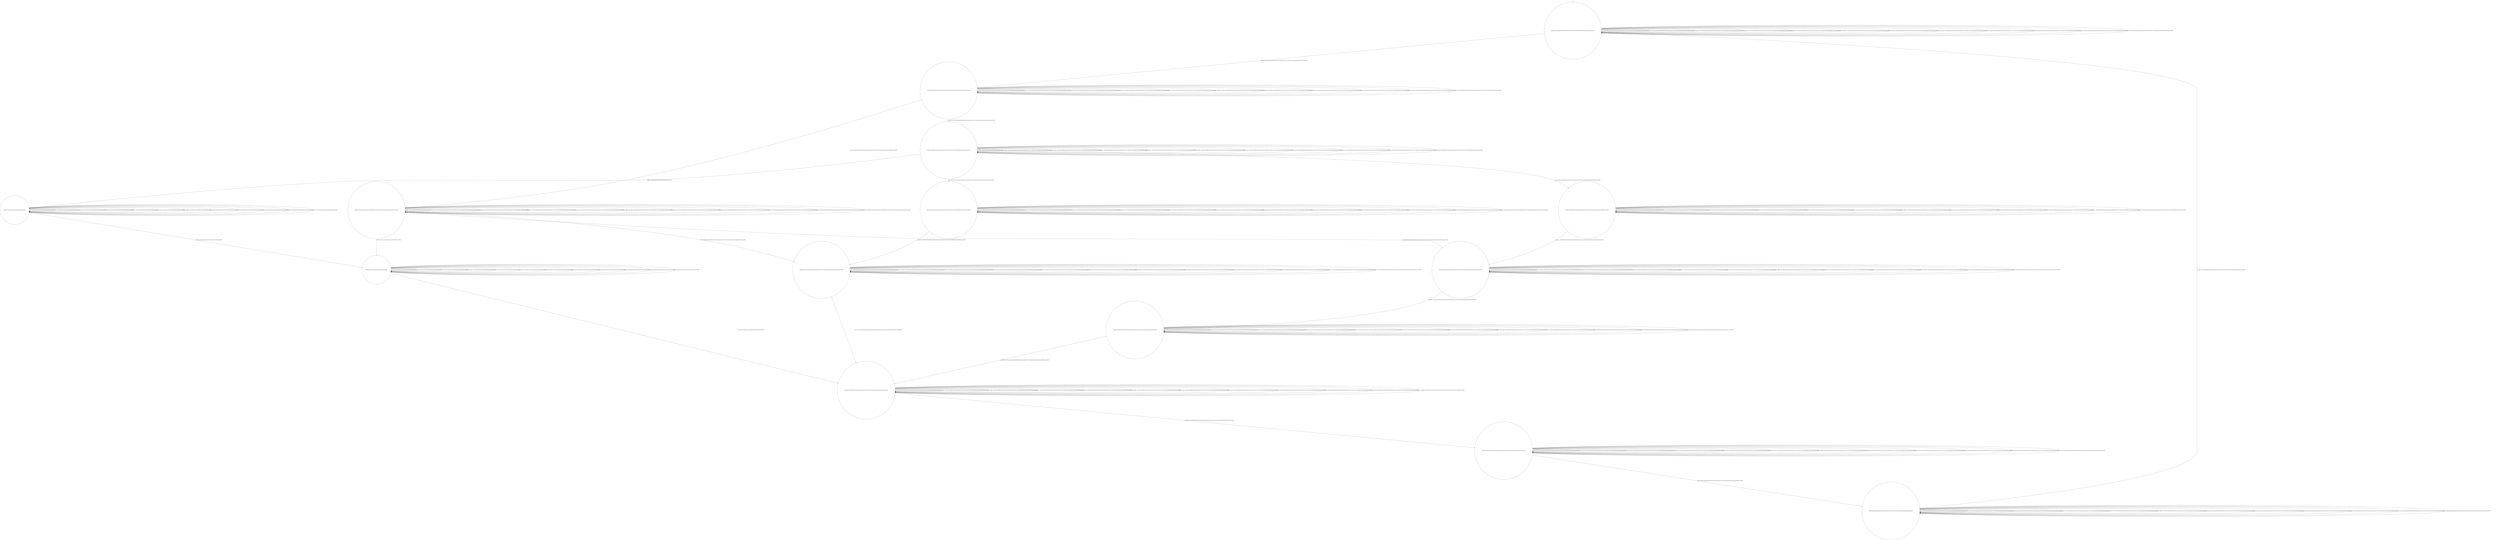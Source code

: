 digraph g {
	edge [lblstyle="above, sloped"];
	s0 [shape="circle" label="0@[((DOL and COF and TEA and CAP and TON and not EUR) or (DOL and TEA and CAP and TON and not EUR and not COF))]"];
	s1 [shape="circle" label="1@[((DOL and TEA and CAP and TON and not EUR and not COF) or (DOL and COF and TEA and CAP and TON and not EUR))]"];
	s2 [shape="circle" label="2@[((DOL and TEA and CAP and TON and not EUR and not COF) or (DOL and COF and TEA and CAP and TON and not EUR))]"];
	s3 [shape="circle" label="3@[((DOL and TEA and CAP and TON and not EUR and not COF) or (DOL and COF and TEA and CAP and TON and not EUR))]"];
	s4 [shape="circle" label="4@[((DOL and TEA and CAP and TON and not EUR and not COF) or (DOL and COF and TEA and CAP and TON and not EUR))]"];
	s5 [shape="circle" label="5@[((DOL and COF and TEA and CAP and TON and not EUR))]"];
	s6 [shape="circle" label="6@[((DOL and TEA and CAP and TON and not EUR and not COF) or (DOL and COF and TEA and CAP and TON and not EUR))]"];
	s7 [shape="circle" label="7@[((DOL and TEA and CAP and TON and not EUR and not COF) or (DOL and COF and TEA and CAP and TON and not EUR))]"];
	s8 [shape="circle" label="8@[((DOL and COF and TEA and CAP and TON and not EUR))]"];
	s9 [shape="circle" label="9@[((DOL and TEA and CAP and TON and not EUR and not COF) or (DOL and COF and TEA and CAP and TON and not EUR))]"];
	s10 [shape="circle" label="10@[((DOL and TEA and CAP and TON and not EUR and not COF) or (DOL and COF and TEA and CAP and TON and not EUR))]"];
	s11 [shape="circle" label="11@[((DOL and TEA and CAP and TON and not EUR and not COF) or (DOL and COF and TEA and CAP and TON and not EUR))]"];
	s12 [shape="circle" label="12@[((DOL and TEA and CAP and TON and not EUR and not COF) or (DOL and COF and TEA and CAP and TON and not EUR))]"];
	s13 [shape="circle" label="13@[((DOL and TEA and CAP and TON and not EUR and not COF) or (DOL and COF and TEA and CAP and TON and not EUR))]"];
	s0 -> s0 [label="cap / nok() [((DOL and TEA and CAP and TON and not EUR and not COF) or (DOL and COF and TEA and CAP and TON and not EUR))]"];
	s0 -> s0 [label="coffee / nok() [((DOL and TEA and CAP and TON and not EUR and not COF) or (DOL and COF and TEA and CAP and TON and not EUR))]"];
	s0 -> s0 [label="cup_taken / nok() [((DOL and TEA and CAP and TON and not EUR and not COF) or (DOL and COF and TEA and CAP and TON and not EUR))]"];
	s0 -> s0 [label="display_done / nok() [((DOL and TEA and CAP and TON and not EUR and not COF) or (DOL and COF and TEA and CAP and TON and not EUR))]"];
	s0 -> s1 [label="dollar / ok() [((DOL and TEA and CAP and TON and not EUR and not COF) or (DOL and COF and TEA and CAP and TON and not EUR))]"];
	s0 -> s0 [label="no_sugar / nok() [((DOL and TEA and CAP and TON and not EUR and not COF) or (DOL and COF and TEA and CAP and TON and not EUR))]"];
	s0 -> s0 [label="pour_coffee / nok() [((DOL and TEA and CAP and TON and not EUR and not COF) or (DOL and COF and TEA and CAP and TON and not EUR))]"];
	s0 -> s0 [label="pour_milk / nok() [((DOL and TEA and CAP and TON and not EUR and not COF) or (DOL and COF and TEA and CAP and TON and not EUR))]"];
	s0 -> s0 [label="pour_sugar / nok() [((DOL and TEA and CAP and TON and not EUR and not COF) or (DOL and COF and TEA and CAP and TON and not EUR))]"];
	s0 -> s0 [label="pour_tea / nok() [((DOL and TEA and CAP and TON and not EUR and not COF) or (DOL and COF and TEA and CAP and TON and not EUR))]"];
	s0 -> s0 [label="ring / nok() [((DOL and TEA and CAP and TON and not EUR and not COF) or (DOL and COF and TEA and CAP and TON and not EUR))]"];
	s0 -> s0 [label="sugar / nok() [((DOL and TEA and CAP and TON and not EUR and not COF) or (DOL and COF and TEA and CAP and TON and not EUR))]"];
	s0 -> s0 [label="tea / nok() [((DOL and TEA and CAP and TON and not EUR and not COF) or (DOL and COF and TEA and CAP and TON and not EUR))]"];
	s1 -> s1 [label="cap / nok() [((DOL and TEA and CAP and TON and not EUR and not COF) or (DOL and COF and TEA and CAP and TON and not EUR))]"];
	s1 -> s1 [label="coffee / nok() [((DOL and TEA and CAP and TON and not EUR and not COF) or (DOL and COF and TEA and CAP and TON and not EUR))]"];
	s1 -> s1 [label="cup_taken / nok() [((DOL and TEA and CAP and TON and not EUR and not COF) or (DOL and COF and TEA and CAP and TON and not EUR))]"];
	s1 -> s1 [label="display_done / nok() [((DOL and TEA and CAP and TON and not EUR and not COF) or (DOL and COF and TEA and CAP and TON and not EUR))]"];
	s1 -> s1 [label="dollar / nok() [((DOL and TEA and CAP and TON and not EUR and not COF) or (DOL and COF and TEA and CAP and TON and not EUR))]"];
	s1 -> s2 [label="no_sugar / ok() [((DOL and TEA and CAP and TON and not EUR and not COF) or (DOL and COF and TEA and CAP and TON and not EUR))]"];
	s1 -> s1 [label="pour_coffee / nok() [((DOL and TEA and CAP and TON and not EUR and not COF) or (DOL and COF and TEA and CAP and TON and not EUR))]"];
	s1 -> s1 [label="pour_milk / nok() [((DOL and TEA and CAP and TON and not EUR and not COF) or (DOL and COF and TEA and CAP and TON and not EUR))]"];
	s1 -> s1 [label="pour_sugar / nok() [((DOL and TEA and CAP and TON and not EUR and not COF) or (DOL and COF and TEA and CAP and TON and not EUR))]"];
	s1 -> s1 [label="pour_tea / nok() [((DOL and TEA and CAP and TON and not EUR and not COF) or (DOL and COF and TEA and CAP and TON and not EUR))]"];
	s1 -> s1 [label="ring / nok() [((DOL and TEA and CAP and TON and not EUR and not COF) or (DOL and COF and TEA and CAP and TON and not EUR))]"];
	s1 -> s3 [label="sugar / ok() [((DOL and TEA and CAP and TON and not EUR and not COF) or (DOL and COF and TEA and CAP and TON and not EUR))]"];
	s1 -> s1 [label="tea / nok() [((DOL and TEA and CAP and TON and not EUR and not COF) or (DOL and COF and TEA and CAP and TON and not EUR))]"];
	s2 -> s7 [label="cap / ok() [((DOL and TEA and CAP and TON and not EUR and not COF) or (DOL and COF and TEA and CAP and TON and not EUR))]"];
	s2 -> s2 [label="coffee / Ω [((DOL and TEA and CAP and TON and not EUR and not COF))]"];
	s2 -> s8 [label="coffee / ok() [((DOL and COF and TEA and CAP and TON and not EUR))]"];
	s2 -> s2 [label="cup_taken / nok() [((DOL and TEA and CAP and TON and not EUR and not COF) or (DOL and COF and TEA and CAP and TON and not EUR))]"];
	s2 -> s2 [label="display_done / nok() [((DOL and TEA and CAP and TON and not EUR and not COF) or (DOL and COF and TEA and CAP and TON and not EUR))]"];
	s2 -> s2 [label="dollar / nok() [((DOL and TEA and CAP and TON and not EUR and not COF) or (DOL and COF and TEA and CAP and TON and not EUR))]"];
	s2 -> s2 [label="no_sugar / nok() [((DOL and TEA and CAP and TON and not EUR and not COF) or (DOL and COF and TEA and CAP and TON and not EUR))]"];
	s2 -> s2 [label="pour_coffee / nok() [((DOL and TEA and CAP and TON and not EUR and not COF) or (DOL and COF and TEA and CAP and TON and not EUR))]"];
	s2 -> s2 [label="pour_milk / nok() [((DOL and TEA and CAP and TON and not EUR and not COF) or (DOL and COF and TEA and CAP and TON and not EUR))]"];
	s2 -> s2 [label="pour_sugar / nok() [((DOL and TEA and CAP and TON and not EUR and not COF) or (DOL and COF and TEA and CAP and TON and not EUR))]"];
	s2 -> s2 [label="pour_tea / nok() [((DOL and TEA and CAP and TON and not EUR and not COF) or (DOL and COF and TEA and CAP and TON and not EUR))]"];
	s2 -> s2 [label="ring / nok() [((DOL and TEA and CAP and TON and not EUR and not COF) or (DOL and COF and TEA and CAP and TON and not EUR))]"];
	s2 -> s2 [label="sugar / void() [((DOL and TEA and CAP and TON and not EUR and not COF) or (DOL and COF and TEA and CAP and TON and not EUR))]"];
	s2 -> s9 [label="tea / ok() [((DOL and TEA and CAP and TON and not EUR and not COF) or (DOL and COF and TEA and CAP and TON and not EUR))]"];
	s3 -> s4 [label="cap / ok() [((DOL and TEA and CAP and TON and not EUR and not COF) or (DOL and COF and TEA and CAP and TON and not EUR))]"];
	s3 -> s5 [label="coffee / ok() [((DOL and COF and TEA and CAP and TON and not EUR))]"];
	s3 -> s3 [label="coffee / Ω [((DOL and TEA and CAP and TON and not EUR and not COF))]"];
	s3 -> s3 [label="cup_taken / nok() [((DOL and TEA and CAP and TON and not EUR and not COF) or (DOL and COF and TEA and CAP and TON and not EUR))]"];
	s3 -> s3 [label="display_done / nok() [((DOL and TEA and CAP and TON and not EUR and not COF) or (DOL and COF and TEA and CAP and TON and not EUR))]"];
	s3 -> s3 [label="dollar / nok() [((DOL and TEA and CAP and TON and not EUR and not COF) or (DOL and COF and TEA and CAP and TON and not EUR))]"];
	s3 -> s3 [label="no_sugar / void() [((DOL and TEA and CAP and TON and not EUR and not COF) or (DOL and COF and TEA and CAP and TON and not EUR))]"];
	s3 -> s3 [label="pour_coffee / nok() [((DOL and TEA and CAP and TON and not EUR and not COF) or (DOL and COF and TEA and CAP and TON and not EUR))]"];
	s3 -> s3 [label="pour_milk / nok() [((DOL and TEA and CAP and TON and not EUR and not COF) or (DOL and COF and TEA and CAP and TON and not EUR))]"];
	s3 -> s3 [label="pour_sugar / nok() [((DOL and TEA and CAP and TON and not EUR and not COF) or (DOL and COF and TEA and CAP and TON and not EUR))]"];
	s3 -> s3 [label="pour_tea / nok() [((DOL and TEA and CAP and TON and not EUR and not COF) or (DOL and COF and TEA and CAP and TON and not EUR))]"];
	s3 -> s3 [label="ring / nok() [((DOL and TEA and CAP and TON and not EUR and not COF) or (DOL and COF and TEA and CAP and TON and not EUR))]"];
	s3 -> s3 [label="sugar / nok() [((DOL and TEA and CAP and TON and not EUR and not COF) or (DOL and COF and TEA and CAP and TON and not EUR))]"];
	s3 -> s6 [label="tea / ok() [((DOL and TEA and CAP and TON and not EUR and not COF) or (DOL and COF and TEA and CAP and TON and not EUR))]"];
	s4 -> s4 [label="cap / nok() [((DOL and TEA and CAP and TON and not EUR and not COF) or (DOL and COF and TEA and CAP and TON and not EUR))]"];
	s4 -> s4 [label="coffee / void() [((DOL and TEA and CAP and TON and not EUR and not COF) or (DOL and COF and TEA and CAP and TON and not EUR))]"];
	s4 -> s4 [label="cup_taken / nok() [((DOL and TEA and CAP and TON and not EUR and not COF) or (DOL and COF and TEA and CAP and TON and not EUR))]"];
	s4 -> s4 [label="display_done / nok() [((DOL and TEA and CAP and TON and not EUR and not COF) or (DOL and COF and TEA and CAP and TON and not EUR))]"];
	s4 -> s4 [label="dollar / nok() [((DOL and TEA and CAP and TON and not EUR and not COF) or (DOL and COF and TEA and CAP and TON and not EUR))]"];
	s4 -> s4 [label="no_sugar / nok() [((DOL and TEA and CAP and TON and not EUR and not COF) or (DOL and COF and TEA and CAP and TON and not EUR))]"];
	s4 -> s4 [label="pour_coffee / nok() [((DOL and TEA and CAP and TON and not EUR and not COF) or (DOL and COF and TEA and CAP and TON and not EUR))]"];
	s4 -> s4 [label="pour_milk / nok() [((DOL and TEA and CAP and TON and not EUR and not COF) or (DOL and COF and TEA and CAP and TON and not EUR))]"];
	s4 -> s7 [label="pour_sugar / ok() [((DOL and TEA and CAP and TON and not EUR and not COF) or (DOL and COF and TEA and CAP and TON and not EUR))]"];
	s4 -> s4 [label="pour_tea / nok() [((DOL and TEA and CAP and TON and not EUR and not COF) or (DOL and COF and TEA and CAP and TON and not EUR))]"];
	s4 -> s4 [label="ring / nok() [((DOL and TEA and CAP and TON and not EUR and not COF) or (DOL and COF and TEA and CAP and TON and not EUR))]"];
	s4 -> s4 [label="sugar / nok() [((DOL and TEA and CAP and TON and not EUR and not COF) or (DOL and COF and TEA and CAP and TON and not EUR))]"];
	s4 -> s4 [label="tea / void() [((DOL and TEA and CAP and TON and not EUR and not COF) or (DOL and COF and TEA and CAP and TON and not EUR))]"];
	s5 -> s5 [label="cap / void() [((DOL and COF and TEA and CAP and TON and not EUR))]"];
	s5 -> s5 [label="coffee / nok() [((DOL and COF and TEA and CAP and TON and not EUR))]"];
	s5 -> s5 [label="cup_taken / nok() [((DOL and COF and TEA and CAP and TON and not EUR))]"];
	s5 -> s5 [label="display_done / nok() [((DOL and COF and TEA and CAP and TON and not EUR))]"];
	s5 -> s5 [label="dollar / nok() [((DOL and COF and TEA and CAP and TON and not EUR))]"];
	s5 -> s5 [label="no_sugar / nok() [((DOL and COF and TEA and CAP and TON and not EUR))]"];
	s5 -> s5 [label="pour_coffee / nok() [((DOL and COF and TEA and CAP and TON and not EUR))]"];
	s5 -> s5 [label="pour_milk / nok() [((DOL and COF and TEA and CAP and TON and not EUR))]"];
	s5 -> s8 [label="pour_sugar / ok() [((DOL and COF and TEA and CAP and TON and not EUR))]"];
	s5 -> s5 [label="pour_tea / nok() [((DOL and COF and TEA and CAP and TON and not EUR))]"];
	s5 -> s5 [label="ring / nok() [((DOL and COF and TEA and CAP and TON and not EUR))]"];
	s5 -> s5 [label="sugar / nok() [((DOL and COF and TEA and CAP and TON and not EUR))]"];
	s5 -> s5 [label="tea / void() [((DOL and COF and TEA and CAP and TON and not EUR))]"];
	s6 -> s6 [label="cap / void() [((DOL and TEA and CAP and TON and not EUR and not COF) or (DOL and COF and TEA and CAP and TON and not EUR))]"];
	s6 -> s6 [label="coffee / void() [((DOL and TEA and CAP and TON and not EUR and not COF) or (DOL and COF and TEA and CAP and TON and not EUR))]"];
	s6 -> s6 [label="cup_taken / nok() [((DOL and TEA and CAP and TON and not EUR and not COF) or (DOL and COF and TEA and CAP and TON and not EUR))]"];
	s6 -> s6 [label="display_done / nok() [((DOL and TEA and CAP and TON and not EUR and not COF) or (DOL and COF and TEA and CAP and TON and not EUR))]"];
	s6 -> s6 [label="dollar / nok() [((DOL and TEA and CAP and TON and not EUR and not COF) or (DOL and COF and TEA and CAP and TON and not EUR))]"];
	s6 -> s6 [label="no_sugar / nok() [((DOL and TEA and CAP and TON and not EUR and not COF) or (DOL and COF and TEA and CAP and TON and not EUR))]"];
	s6 -> s6 [label="pour_coffee / nok() [((DOL and TEA and CAP and TON and not EUR and not COF) or (DOL and COF and TEA and CAP and TON and not EUR))]"];
	s6 -> s6 [label="pour_milk / nok() [((DOL and TEA and CAP and TON and not EUR and not COF) or (DOL and COF and TEA and CAP and TON and not EUR))]"];
	s6 -> s9 [label="pour_sugar / ok() [((DOL and TEA and CAP and TON and not EUR and not COF) or (DOL and COF and TEA and CAP and TON and not EUR))]"];
	s6 -> s6 [label="pour_tea / nok() [((DOL and TEA and CAP and TON and not EUR and not COF) or (DOL and COF and TEA and CAP and TON and not EUR))]"];
	s6 -> s6 [label="ring / nok() [((DOL and TEA and CAP and TON and not EUR and not COF) or (DOL and COF and TEA and CAP and TON and not EUR))]"];
	s6 -> s6 [label="sugar / nok() [((DOL and TEA and CAP and TON and not EUR and not COF) or (DOL and COF and TEA and CAP and TON and not EUR))]"];
	s6 -> s6 [label="tea / nok() [((DOL and TEA and CAP and TON and not EUR and not COF) or (DOL and COF and TEA and CAP and TON and not EUR))]"];
	s7 -> s7 [label="cap / nok() [((DOL and TEA and CAP and TON and not EUR and not COF) or (DOL and COF and TEA and CAP and TON and not EUR))]"];
	s7 -> s7 [label="coffee / void() [((DOL and TEA and CAP and TON and not EUR and not COF) or (DOL and COF and TEA and CAP and TON and not EUR))]"];
	s7 -> s7 [label="cup_taken / nok() [((DOL and TEA and CAP and TON and not EUR and not COF) or (DOL and COF and TEA and CAP and TON and not EUR))]"];
	s7 -> s7 [label="display_done / nok() [((DOL and TEA and CAP and TON and not EUR and not COF) or (DOL and COF and TEA and CAP and TON and not EUR))]"];
	s7 -> s7 [label="dollar / nok() [((DOL and TEA and CAP and TON and not EUR and not COF) or (DOL and COF and TEA and CAP and TON and not EUR))]"];
	s7 -> s7 [label="no_sugar / nok() [((DOL and TEA and CAP and TON and not EUR and not COF) or (DOL and COF and TEA and CAP and TON and not EUR))]"];
	s7 -> s7 [label="pour_coffee / nok() [((DOL and TEA and CAP and TON and not EUR and not COF) or (DOL and COF and TEA and CAP and TON and not EUR))]"];
	s7 -> s11 [label="pour_milk / ok() [((DOL and TEA and CAP and TON and not EUR and not COF) or (DOL and COF and TEA and CAP and TON and not EUR))]"];
	s7 -> s7 [label="pour_sugar / nok() [((DOL and TEA and CAP and TON and not EUR and not COF) or (DOL and COF and TEA and CAP and TON and not EUR))]"];
	s7 -> s7 [label="pour_tea / nok() [((DOL and TEA and CAP and TON and not EUR and not COF) or (DOL and COF and TEA and CAP and TON and not EUR))]"];
	s7 -> s7 [label="ring / nok() [((DOL and TEA and CAP and TON and not EUR and not COF) or (DOL and COF and TEA and CAP and TON and not EUR))]"];
	s7 -> s7 [label="sugar / nok() [((DOL and TEA and CAP and TON and not EUR and not COF) or (DOL and COF and TEA and CAP and TON and not EUR))]"];
	s7 -> s7 [label="tea / void() [((DOL and TEA and CAP and TON and not EUR and not COF) or (DOL and COF and TEA and CAP and TON and not EUR))]"];
	s8 -> s8 [label="cap / void() [((DOL and COF and TEA and CAP and TON and not EUR))]"];
	s8 -> s8 [label="coffee / nok() [((DOL and COF and TEA and CAP and TON and not EUR))]"];
	s8 -> s8 [label="cup_taken / nok() [((DOL and COF and TEA and CAP and TON and not EUR))]"];
	s8 -> s8 [label="display_done / nok() [((DOL and COF and TEA and CAP and TON and not EUR))]"];
	s8 -> s8 [label="dollar / nok() [((DOL and COF and TEA and CAP and TON and not EUR))]"];
	s8 -> s8 [label="no_sugar / nok() [((DOL and COF and TEA and CAP and TON and not EUR))]"];
	s8 -> s10 [label="pour_coffee / ok() [((DOL and COF and TEA and CAP and TON and not EUR))]"];
	s8 -> s8 [label="pour_milk / nok() [((DOL and COF and TEA and CAP and TON and not EUR))]"];
	s8 -> s8 [label="pour_sugar / nok() [((DOL and COF and TEA and CAP and TON and not EUR))]"];
	s8 -> s8 [label="pour_tea / nok() [((DOL and COF and TEA and CAP and TON and not EUR))]"];
	s8 -> s8 [label="ring / nok() [((DOL and COF and TEA and CAP and TON and not EUR))]"];
	s8 -> s8 [label="sugar / nok() [((DOL and COF and TEA and CAP and TON and not EUR))]"];
	s8 -> s8 [label="tea / void() [((DOL and COF and TEA and CAP and TON and not EUR))]"];
	s9 -> s9 [label="cap / void() [((DOL and TEA and CAP and TON and not EUR and not COF) or (DOL and COF and TEA and CAP and TON and not EUR))]"];
	s9 -> s9 [label="coffee / void() [((DOL and TEA and CAP and TON and not EUR and not COF) or (DOL and COF and TEA and CAP and TON and not EUR))]"];
	s9 -> s9 [label="cup_taken / nok() [((DOL and TEA and CAP and TON and not EUR and not COF) or (DOL and COF and TEA and CAP and TON and not EUR))]"];
	s9 -> s9 [label="display_done / nok() [((DOL and TEA and CAP and TON and not EUR and not COF) or (DOL and COF and TEA and CAP and TON and not EUR))]"];
	s9 -> s9 [label="dollar / nok() [((DOL and TEA and CAP and TON and not EUR and not COF) or (DOL and COF and TEA and CAP and TON and not EUR))]"];
	s9 -> s9 [label="no_sugar / nok() [((DOL and TEA and CAP and TON and not EUR and not COF) or (DOL and COF and TEA and CAP and TON and not EUR))]"];
	s9 -> s9 [label="pour_coffee / nok() [((DOL and TEA and CAP and TON and not EUR and not COF) or (DOL and COF and TEA and CAP and TON and not EUR))]"];
	s9 -> s9 [label="pour_milk / nok() [((DOL and TEA and CAP and TON and not EUR and not COF) or (DOL and COF and TEA and CAP and TON and not EUR))]"];
	s9 -> s9 [label="pour_sugar / nok() [((DOL and TEA and CAP and TON and not EUR and not COF) or (DOL and COF and TEA and CAP and TON and not EUR))]"];
	s9 -> s10 [label="pour_tea / ok() [((DOL and TEA and CAP and TON and not EUR and not COF) or (DOL and COF and TEA and CAP and TON and not EUR))]"];
	s9 -> s9 [label="ring / nok() [((DOL and TEA and CAP and TON and not EUR and not COF) or (DOL and COF and TEA and CAP and TON and not EUR))]"];
	s9 -> s9 [label="sugar / nok() [((DOL and TEA and CAP and TON and not EUR and not COF) or (DOL and COF and TEA and CAP and TON and not EUR))]"];
	s9 -> s9 [label="tea / nok() [((DOL and TEA and CAP and TON and not EUR and not COF) or (DOL and COF and TEA and CAP and TON and not EUR))]"];
	s10 -> s10 [label="cap / nok() [((DOL and TEA and CAP and TON and not EUR and not COF) or (DOL and COF and TEA and CAP and TON and not EUR))]"];
	s10 -> s10 [label="coffee / nok() [((DOL and TEA and CAP and TON and not EUR and not COF) or (DOL and COF and TEA and CAP and TON and not EUR))]"];
	s10 -> s10 [label="cup_taken / nok() [((DOL and TEA and CAP and TON and not EUR and not COF) or (DOL and COF and TEA and CAP and TON and not EUR))]"];
	s10 -> s12 [label="display_done / ok() [((DOL and TEA and CAP and TON and not EUR and not COF) or (DOL and COF and TEA and CAP and TON and not EUR))]"];
	s10 -> s10 [label="dollar / nok() [((DOL and TEA and CAP and TON and not EUR and not COF) or (DOL and COF and TEA and CAP and TON and not EUR))]"];
	s10 -> s10 [label="no_sugar / nok() [((DOL and TEA and CAP and TON and not EUR and not COF) or (DOL and COF and TEA and CAP and TON and not EUR))]"];
	s10 -> s10 [label="pour_coffee / nok() [((DOL and TEA and CAP and TON and not EUR and not COF) or (DOL and COF and TEA and CAP and TON and not EUR))]"];
	s10 -> s10 [label="pour_milk / nok() [((DOL and TEA and CAP and TON and not EUR and not COF) or (DOL and COF and TEA and CAP and TON and not EUR))]"];
	s10 -> s10 [label="pour_sugar / nok() [((DOL and TEA and CAP and TON and not EUR and not COF) or (DOL and COF and TEA and CAP and TON and not EUR))]"];
	s10 -> s10 [label="pour_tea / nok() [((DOL and TEA and CAP and TON and not EUR and not COF) or (DOL and COF and TEA and CAP and TON and not EUR))]"];
	s10 -> s10 [label="ring / nok() [((DOL and TEA and CAP and TON and not EUR and not COF) or (DOL and COF and TEA and CAP and TON and not EUR))]"];
	s10 -> s10 [label="sugar / nok() [((DOL and TEA and CAP and TON and not EUR and not COF) or (DOL and COF and TEA and CAP and TON and not EUR))]"];
	s10 -> s10 [label="tea / nok() [((DOL and TEA and CAP and TON and not EUR and not COF) or (DOL and COF and TEA and CAP and TON and not EUR))]"];
	s11 -> s11 [label="cap / nok() [((DOL and TEA and CAP and TON and not EUR and not COF) or (DOL and COF and TEA and CAP and TON and not EUR))]"];
	s11 -> s11 [label="coffee / nok() [((DOL and TEA and CAP and TON and not EUR and not COF) or (DOL and COF and TEA and CAP and TON and not EUR))]"];
	s11 -> s11 [label="cup_taken / nok() [((DOL and TEA and CAP and TON and not EUR and not COF) or (DOL and COF and TEA and CAP and TON and not EUR))]"];
	s11 -> s11 [label="display_done / nok() [((DOL and TEA and CAP and TON and not EUR and not COF) or (DOL and COF and TEA and CAP and TON and not EUR))]"];
	s11 -> s11 [label="dollar / nok() [((DOL and TEA and CAP and TON and not EUR and not COF) or (DOL and COF and TEA and CAP and TON and not EUR))]"];
	s11 -> s11 [label="no_sugar / nok() [((DOL and TEA and CAP and TON and not EUR and not COF) or (DOL and COF and TEA and CAP and TON and not EUR))]"];
	s11 -> s10 [label="pour_coffee / ok() [((DOL and TEA and CAP and TON and not EUR and not COF) or (DOL and COF and TEA and CAP and TON and not EUR))]"];
	s11 -> s11 [label="pour_milk / nok() [((DOL and TEA and CAP and TON and not EUR and not COF) or (DOL and COF and TEA and CAP and TON and not EUR))]"];
	s11 -> s11 [label="pour_sugar / nok() [((DOL and TEA and CAP and TON and not EUR and not COF) or (DOL and COF and TEA and CAP and TON and not EUR))]"];
	s11 -> s11 [label="pour_tea / nok() [((DOL and TEA and CAP and TON and not EUR and not COF) or (DOL and COF and TEA and CAP and TON and not EUR))]"];
	s11 -> s11 [label="ring / nok() [((DOL and TEA and CAP and TON and not EUR and not COF) or (DOL and COF and TEA and CAP and TON and not EUR))]"];
	s11 -> s11 [label="sugar / nok() [((DOL and TEA and CAP and TON and not EUR and not COF) or (DOL and COF and TEA and CAP and TON and not EUR))]"];
	s11 -> s11 [label="tea / nok() [((DOL and TEA and CAP and TON and not EUR and not COF) or (DOL and COF and TEA and CAP and TON and not EUR))]"];
	s12 -> s12 [label="cap / nok() [((DOL and TEA and CAP and TON and not EUR and not COF) or (DOL and COF and TEA and CAP and TON and not EUR))]"];
	s12 -> s12 [label="coffee / nok() [((DOL and TEA and CAP and TON and not EUR and not COF) or (DOL and COF and TEA and CAP and TON and not EUR))]"];
	s12 -> s12 [label="cup_taken / nok() [((DOL and TEA and CAP and TON and not EUR and not COF) or (DOL and COF and TEA and CAP and TON and not EUR))]"];
	s12 -> s12 [label="display_done / nok() [((DOL and TEA and CAP and TON and not EUR and not COF) or (DOL and COF and TEA and CAP and TON and not EUR))]"];
	s12 -> s12 [label="dollar / nok() [((DOL and TEA and CAP and TON and not EUR and not COF) or (DOL and COF and TEA and CAP and TON and not EUR))]"];
	s12 -> s12 [label="no_sugar / nok() [((DOL and TEA and CAP and TON and not EUR and not COF) or (DOL and COF and TEA and CAP and TON and not EUR))]"];
	s12 -> s12 [label="pour_coffee / nok() [((DOL and TEA and CAP and TON and not EUR and not COF) or (DOL and COF and TEA and CAP and TON and not EUR))]"];
	s12 -> s12 [label="pour_milk / nok() [((DOL and TEA and CAP and TON and not EUR and not COF) or (DOL and COF and TEA and CAP and TON and not EUR))]"];
	s12 -> s12 [label="pour_sugar / nok() [((DOL and TEA and CAP and TON and not EUR and not COF) or (DOL and COF and TEA and CAP and TON and not EUR))]"];
	s12 -> s12 [label="pour_tea / nok() [((DOL and TEA and CAP and TON and not EUR and not COF) or (DOL and COF and TEA and CAP and TON and not EUR))]"];
	s12 -> s13 [label="ring / ok() [((DOL and TEA and CAP and TON and not EUR and not COF) or (DOL and COF and TEA and CAP and TON and not EUR))]"];
	s12 -> s12 [label="sugar / nok() [((DOL and TEA and CAP and TON and not EUR and not COF) or (DOL and COF and TEA and CAP and TON and not EUR))]"];
	s12 -> s12 [label="tea / nok() [((DOL and TEA and CAP and TON and not EUR and not COF) or (DOL and COF and TEA and CAP and TON and not EUR))]"];
	s13 -> s13 [label="cap / nok() [((DOL and TEA and CAP and TON and not EUR and not COF) or (DOL and COF and TEA and CAP and TON and not EUR))]"];
	s13 -> s13 [label="coffee / nok() [((DOL and TEA and CAP and TON and not EUR and not COF) or (DOL and COF and TEA and CAP and TON and not EUR))]"];
	s13 -> s0 [label="cup_taken / ok() [((DOL and TEA and CAP and TON and not EUR and not COF) or (DOL and COF and TEA and CAP and TON and not EUR))]"];
	s13 -> s13 [label="display_done / nok() [((DOL and TEA and CAP and TON and not EUR and not COF) or (DOL and COF and TEA and CAP and TON and not EUR))]"];
	s13 -> s13 [label="dollar / nok() [((DOL and TEA and CAP and TON and not EUR and not COF) or (DOL and COF and TEA and CAP and TON and not EUR))]"];
	s13 -> s13 [label="no_sugar / nok() [((DOL and TEA and CAP and TON and not EUR and not COF) or (DOL and COF and TEA and CAP and TON and not EUR))]"];
	s13 -> s13 [label="pour_coffee / nok() [((DOL and TEA and CAP and TON and not EUR and not COF) or (DOL and COF and TEA and CAP and TON and not EUR))]"];
	s13 -> s13 [label="pour_milk / nok() [((DOL and TEA and CAP and TON and not EUR and not COF) or (DOL and COF and TEA and CAP and TON and not EUR))]"];
	s13 -> s13 [label="pour_sugar / nok() [((DOL and TEA and CAP and TON and not EUR and not COF) or (DOL and COF and TEA and CAP and TON and not EUR))]"];
	s13 -> s13 [label="pour_tea / nok() [((DOL and TEA and CAP and TON and not EUR and not COF) or (DOL and COF and TEA and CAP and TON and not EUR))]"];
	s13 -> s13 [label="ring / nok() [((DOL and TEA and CAP and TON and not EUR and not COF) or (DOL and COF and TEA and CAP and TON and not EUR))]"];
	s13 -> s13 [label="sugar / nok() [((DOL and TEA and CAP and TON and not EUR and not COF) or (DOL and COF and TEA and CAP and TON and not EUR))]"];
	s13 -> s13 [label="tea / nok() [((DOL and TEA and CAP and TON and not EUR and not COF) or (DOL and COF and TEA and CAP and TON and not EUR))]"];
	__start0 [label="" shape="none" width="0" height="0"];
	__start0 -> s0;
}